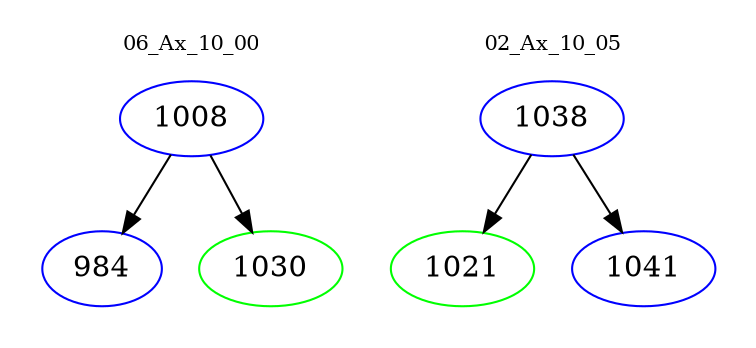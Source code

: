 digraph{
subgraph cluster_0 {
color = white
label = "06_Ax_10_00";
fontsize=10;
T0_1008 [label="1008", color="blue"]
T0_1008 -> T0_984 [color="black"]
T0_984 [label="984", color="blue"]
T0_1008 -> T0_1030 [color="black"]
T0_1030 [label="1030", color="green"]
}
subgraph cluster_1 {
color = white
label = "02_Ax_10_05";
fontsize=10;
T1_1038 [label="1038", color="blue"]
T1_1038 -> T1_1021 [color="black"]
T1_1021 [label="1021", color="green"]
T1_1038 -> T1_1041 [color="black"]
T1_1041 [label="1041", color="blue"]
}
}
